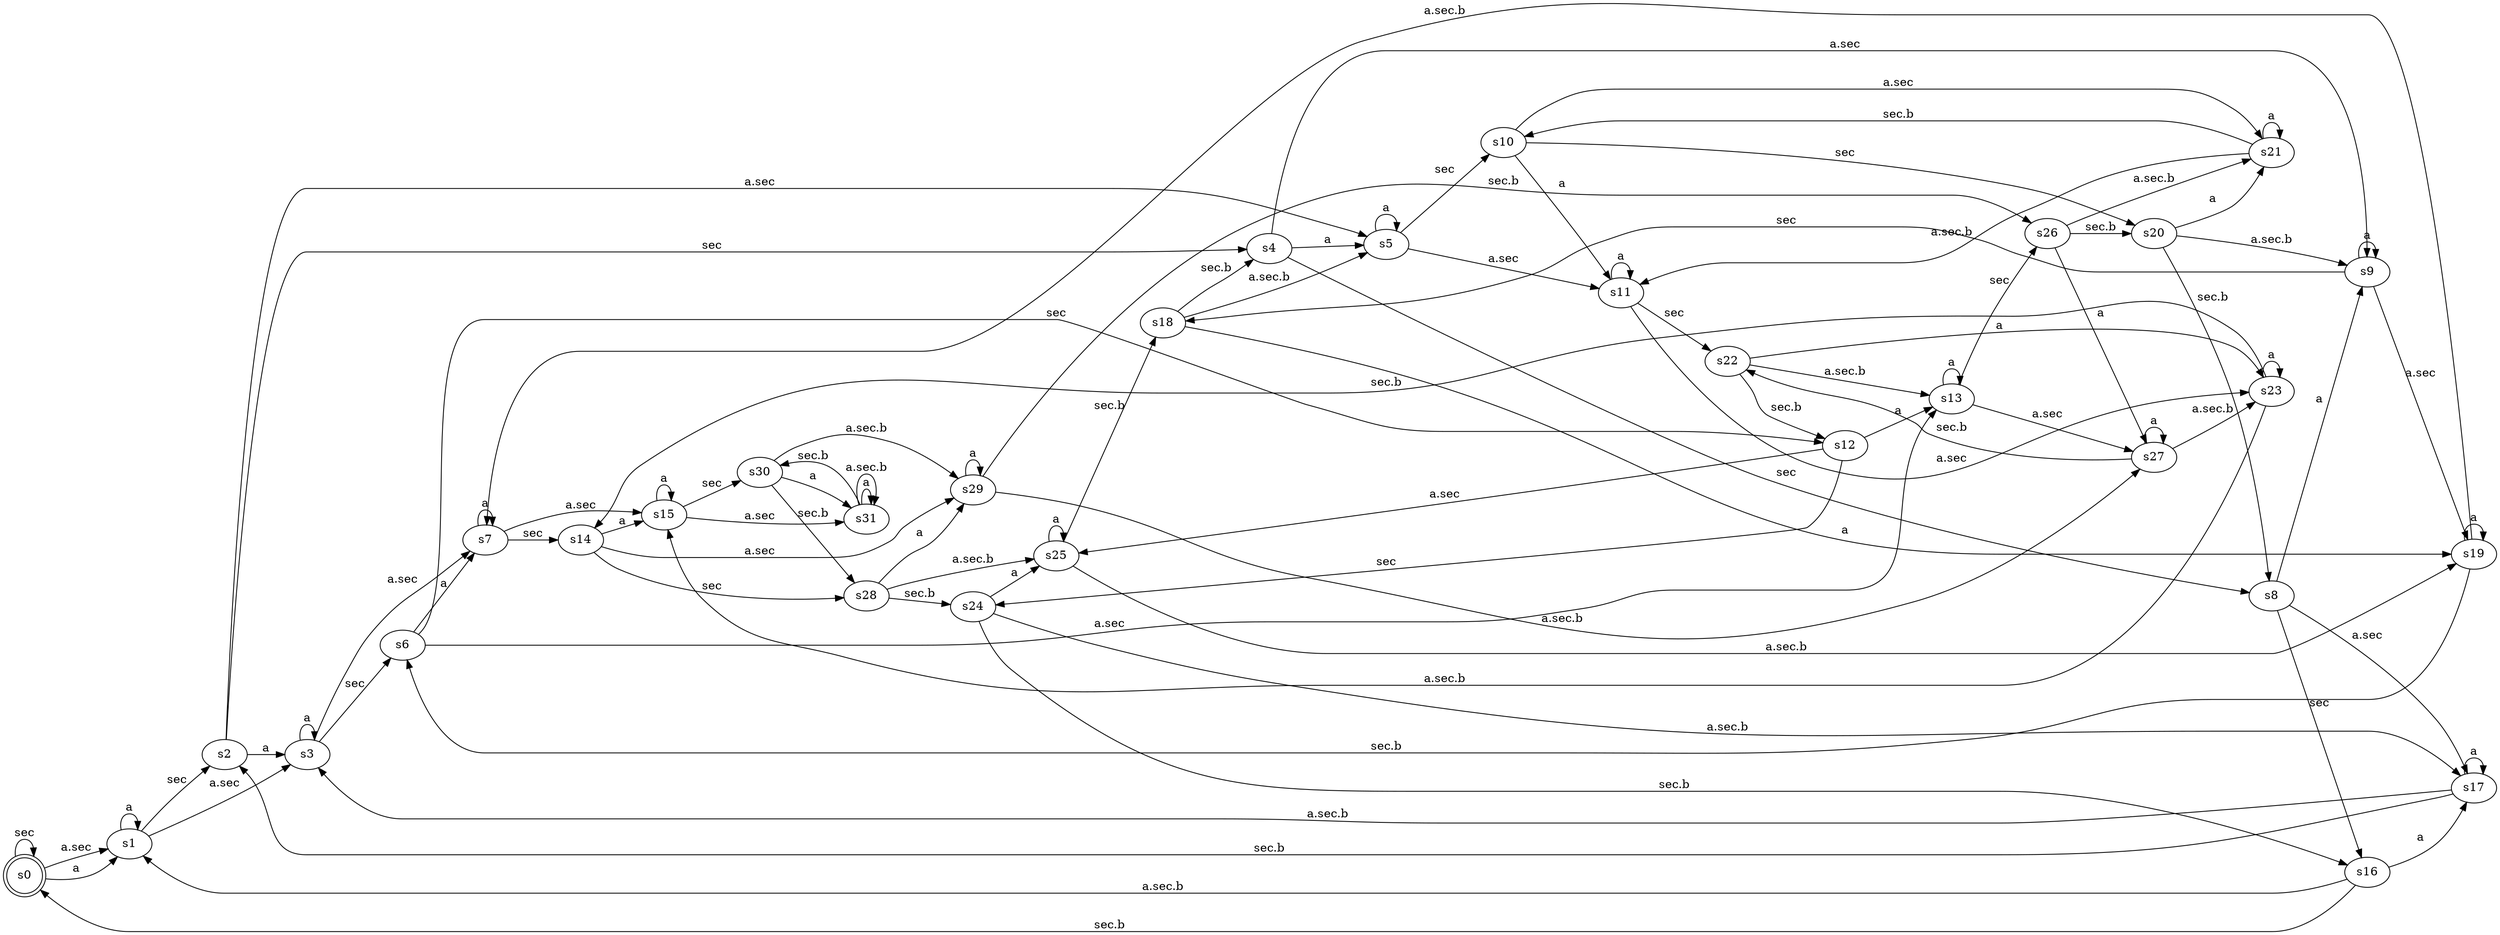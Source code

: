 digraph TernaryDelay { 
  rankdir="LR"
  s0 [ shape="doublecircle" ]
  s0->s0 [
    label= "sec"
  ] ;
  s0->s1 [
    label= "a"
  ] ;
  s0->s1 [
    label= "a.sec"
  ] ;
  s1->s1 [
    label= "a"
  ] ;
  s1->s2 [
    label= "sec"
  ] ;
  s1->s3 [
    label= "a.sec"
  ] ;
  s2->s3 [
    label= "a"
  ] ;
  s2->s4 [
    label= "sec"
  ] ;
  s2->s5 [
    label= "a.sec"
  ] ;
  s3->s3 [
    label= "a"
  ] ;
  s3->s6 [
    label= "sec"
  ] ;
  s3->s7 [
    label= "a.sec"
  ] ;
  s4->s5 [
    label= "a"
  ] ;
  s4->s8 [
    label= "sec"
  ] ;
  s4->s9 [
    label= "a.sec"
  ] ;
  s5->s5 [
    label= "a"
  ] ;
  s5->s10 [
    label= "sec"
  ] ;
  s5->s11 [
    label= "a.sec"
  ] ;
  s6->s7 [
    label= "a"
  ] ;
  s6->s12 [
    label= "sec"
  ] ;
  s6->s13 [
    label= "a.sec"
  ] ;
  s7->s7 [
    label= "a"
  ] ;
  s7->s14 [
    label= "sec"
  ] ;
  s7->s15 [
    label= "a.sec"
  ] ;
  s8->s9 [
    label= "a"
  ] ;
  s8->s16 [
    label= "sec"
  ] ;
  s8->s17 [
    label= "a.sec"
  ] ;
  s9->s9 [
    label= "a"
  ] ;
  s9->s18 [
    label= "sec"
  ] ;
  s9->s19 [
    label= "a.sec"
  ] ;
  s10->s11 [
    label= "a"
  ] ;
  s10->s20 [
    label= "sec"
  ] ;
  s10->s21 [
    label= "a.sec"
  ] ;
  s11->s11 [
    label= "a"
  ] ;
  s11->s22 [
    label= "sec"
  ] ;
  s11->s23 [
    label= "a.sec"
  ] ;
  s12->s13 [
    label= "a"
  ] ;
  s12->s24 [
    label= "sec"
  ] ;
  s12->s25 [
    label= "a.sec"
  ] ;
  s13->s13 [
    label= "a"
  ] ;
  s13->s26 [
    label= "sec"
  ] ;
  s13->s27 [
    label= "a.sec"
  ] ;
  s14->s15 [
    label= "a"
  ] ;
  s14->s28 [
    label= "sec"
  ] ;
  s14->s29 [
    label= "a.sec"
  ] ;
  s15->s15 [
    label= "a"
  ] ;
  s15->s30 [
    label= "sec"
  ] ;
  s15->s31 [
    label= "a.sec"
  ] ;
  s16->s17 [
    label= "a"
  ] ;
  s16->s0 [
    label= "sec.b"
  ] ;
  s16->s1 [
    label= "a.sec.b"
  ] ;
  s17->s17 [
    label= "a"
  ] ;
  s17->s2 [
    label= "sec.b"
  ] ;
  s17->s3 [
    label= "a.sec.b"
  ] ;
  s18->s19 [
    label= "a"
  ] ;
  s18->s4 [
    label= "sec.b"
  ] ;
  s18->s5 [
    label= "a.sec.b"
  ] ;
  s19->s19 [
    label= "a"
  ] ;
  s19->s6 [
    label= "sec.b"
  ] ;
  s19->s7 [
    label= "a.sec.b"
  ] ;
  s20->s21 [
    label= "a"
  ] ;
  s20->s8 [
    label= "sec.b"
  ] ;
  s20->s9 [
    label= "a.sec.b"
  ] ;
  s21->s21 [
    label= "a"
  ] ;
  s21->s10 [
    label= "sec.b"
  ] ;
  s21->s11 [
    label= "a.sec.b"
  ] ;
  s22->s23 [
    label= "a"
  ] ;
  s22->s12 [
    label= "sec.b"
  ] ;
  s22->s13 [
    label= "a.sec.b"
  ] ;
  s23->s23 [
    label= "a"
  ] ;
  s23->s14 [
    label= "sec.b"
  ] ;
  s23->s15 [
    label= "a.sec.b"
  ] ;
  s24->s25 [
    label= "a"
  ] ;
  s24->s16 [
    label= "sec.b"
  ] ;
  s24->s17 [
    label= "a.sec.b"
  ] ;
  s25->s25 [
    label= "a"
  ] ;
  s25->s18 [
    label= "sec.b"
  ] ;
  s25->s19 [
    label= "a.sec.b"
  ] ;
  s26->s27 [
    label= "a"
  ] ;
  s26->s20 [
    label= "sec.b"
  ] ;
  s26->s21 [
    label= "a.sec.b"
  ] ;
  s27->s27 [
    label= "a"
  ] ;
  s27->s22 [
    label= "sec.b"
  ] ;
  s27->s23 [
    label= "a.sec.b"
  ] ;
  s28->s29 [
    label= "a"
  ] ;
  s28->s24 [
    label= "sec.b"
  ] ;
  s28->s25 [
    label= "a.sec.b"
  ] ;
  s29->s29 [
    label= "a"
  ] ;
  s29->s26 [
    label= "sec.b"
  ] ;
  s29->s27 [
    label= "a.sec.b"
  ] ;
  s30->s31 [
    label= "a"
  ] ;
  s30->s28 [
    label= "sec.b"
  ] ;
  s30->s29 [
    label= "a.sec.b"
  ] ;
  s31->s31 [
    label= "a"
  ] ;
  s31->s30 [
    label= "sec.b"
  ] ;
  s31->s31 [
    label= "a.sec.b"
  ] ;
}

